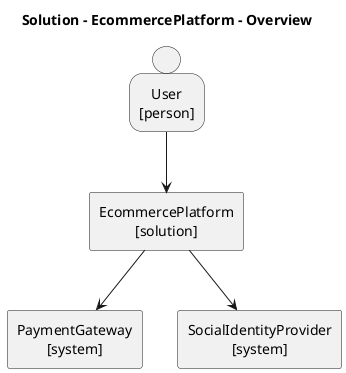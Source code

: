 @startuml EcommercePlatform-overview
title Solution - EcommercePlatform - Overview
skinparam defaultTextAlignment center
skinparam defaultTextAlignment<<atomic>> center
skinparam wrapWidth 200
skinparam maxMessageSize 150
hide stereotype
<style>
.composite {
BackgroundColor: transparent
LineColor: darkgray
LineStyle: 5
FontStyle: normal
}
</style>
rectangle EcommercePlatform <<solution>> <<atomic>> [
EcommercePlatform
[solution]
]
rectangle PaymentGateway <<system>> <<atomic>> [
PaymentGateway
[system]
]
rectangle SocialIdentityProvider <<system>> <<atomic>> [
SocialIdentityProvider
[system]
]
person User <<atomic>> <<person>> [
User
[person]
]
EcommercePlatform --> PaymentGateway
EcommercePlatform --> SocialIdentityProvider
User --> EcommercePlatform
@enduml
